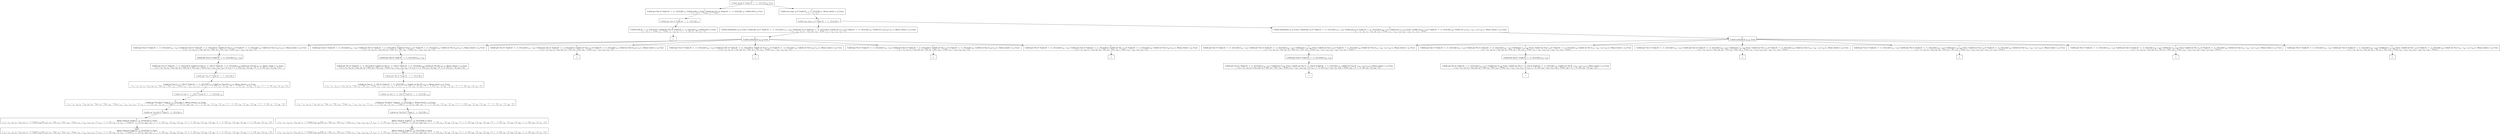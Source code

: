 digraph {
    graph [rankdir=TB
          ,bgcolor=transparent];
    node [shape=box
         ,fillcolor=white
         ,style=filled];
    0 [label=<O <BR/> Unfold check (C Triple [0 : 1 : 2 : [3] [] []]) v<SUB>0</SUB> Trueo>];
    1 [label=<C <BR/> Unfold get One (C Triple [0 : 1 : 2 : [3] [] []]) v<SUB>3</SUB>, Unfold isNil v<SUB>3</SUB> Trueo, Unfold get Two (C Triple [0 : 1 : 2 : [3] [] []]) v<SUB>4</SUB>, Unfold isNil v<SUB>4</SUB> Trueo <BR/>  [ v<SUB>0</SUB> &rarr; [], v<SUB>1</SUB> &rarr; Trueo, v<SUB>2</SUB> &rarr; Trueo ] >];
    2 [label=<C <BR/> Unfold one_step v<SUB>5</SUB> (C Triple [0 : 1 : 2 : [3] [] []]) v<SUB>7</SUB>, Memo check v<SUB>7</SUB> v<SUB>6</SUB> Trueo <BR/>  [ v<SUB>0</SUB> &rarr; v<SUB>5</SUB> : v<SUB>6</SUB> ] >];
    3 [label=<O <BR/> Unfold get One (C Triple [0 : 1 : 2 : [3] [] []]) v<SUB>3</SUB>>];
    4 [label=<C <BR/> Unfold isNil (0 : 1 : 2 : [3]) Trueo, Unfold get Two (C Triple [0 : 1 : 2 : [3] [] []]) v<SUB>4</SUB>, Unfold isNil v<SUB>4</SUB> Trueo <BR/>  [ v<SUB>0</SUB> &rarr; [], v<SUB>1</SUB> &rarr; Trueo, v<SUB>2</SUB> &rarr; Trueo, v<SUB>3</SUB> &rarr; v<SUB>8</SUB>, v<SUB>8</SUB> &rarr; 0 : 1 : 2 : [3], v<SUB>9</SUB> &rarr; [], v<SUB>10</SUB> &rarr; [] ] >];
    5 [label=<_|_>];
    6 [label=<O <BR/> Unfold one_step v<SUB>5</SUB> (C Triple [0 : 1 : 2 : [3] [] []]) v<SUB>7</SUB>>];
    7 [label=<C <BR/> Unfold notEqStick v<SUB>8</SUB> v<SUB>9</SUB> Trueo, Unfold get v<SUB>8</SUB> (C Triple [0 : 1 : 2 : [3] [] []]) (v<SUB>12</SUB> : v<SUB>13</SUB>), Unfold get v<SUB>9</SUB> (C Triple [0 : 1 : 2 : [3] [] []]) [], Unfold set v<SUB>8</SUB> v<SUB>13</SUB> (C Triple [0 : 1 : 2 : [3] [] []]) v<SUB>15</SUB>, Unfold set v<SUB>9</SUB> [v<SUB>12</SUB>] v<SUB>15</SUB> v<SUB>7</SUB>, Memo check v<SUB>7</SUB> v<SUB>6</SUB> Trueo <BR/>  [ v<SUB>0</SUB> &rarr; v<SUB>5</SUB> : v<SUB>6</SUB>, v<SUB>5</SUB> &rarr; (v<SUB>8</SUB>, v<SUB>9</SUB>), v<SUB>10</SUB> &rarr; Trueo, v<SUB>11</SUB> &rarr; v<SUB>12</SUB> : v<SUB>13</SUB>, v<SUB>14</SUB> &rarr; [] ] >];
    8 [label=<C <BR/> Unfold notEqStick v<SUB>8</SUB> v<SUB>9</SUB> Trueo, Unfold get v<SUB>8</SUB> (C Triple [0 : 1 : 2 : [3] [] []]) (v<SUB>12</SUB> : v<SUB>13</SUB>), Unfold get v<SUB>9</SUB> (C Triple [0 : 1 : 2 : [3] [] []]) (v<SUB>16</SUB> : v<SUB>17</SUB>), Unfold less v<SUB>12</SUB> v<SUB>16</SUB> Trueo, Unfold set v<SUB>8</SUB> v<SUB>13</SUB> (C Triple [0 : 1 : 2 : [3] [] []]) v<SUB>19</SUB>, Unfold set v<SUB>9</SUB> (v<SUB>12</SUB> : v<SUB>16</SUB> : v<SUB>17</SUB>) v<SUB>19</SUB> v<SUB>7</SUB>, Memo check v<SUB>7</SUB> v<SUB>6</SUB> Trueo <BR/>  [ v<SUB>0</SUB> &rarr; v<SUB>5</SUB> : v<SUB>6</SUB>, v<SUB>5</SUB> &rarr; (v<SUB>8</SUB>, v<SUB>9</SUB>), v<SUB>10</SUB> &rarr; Trueo, v<SUB>11</SUB> &rarr; v<SUB>12</SUB> : v<SUB>13</SUB>, v<SUB>14</SUB> &rarr; v<SUB>16</SUB> : v<SUB>17</SUB>, v<SUB>18</SUB> &rarr; Trueo ] >];
    9 [label=<O <BR/> Unfold notEqStick v<SUB>8</SUB> v<SUB>9</SUB> Trueo>];
    10 [label=<C <BR/> Unfold get One (C Triple [0 : 1 : 2 : [3] [] []]) (v<SUB>12</SUB> : v<SUB>13</SUB>), Unfold get Two (C Triple [0 : 1 : 2 : [3] [] []]) [], Unfold set One v<SUB>13</SUB> (C Triple [0 : 1 : 2 : [3] [] []]) v<SUB>15</SUB>, Unfold set Two [v<SUB>12</SUB>] v<SUB>15</SUB> v<SUB>7</SUB>, Memo check v<SUB>7</SUB> v<SUB>6</SUB> Trueo <BR/>  [ v<SUB>0</SUB> &rarr; v<SUB>5</SUB> : v<SUB>6</SUB>, v<SUB>5</SUB> &rarr; (v<SUB>8</SUB>, v<SUB>9</SUB>), v<SUB>8</SUB> &rarr; One, v<SUB>9</SUB> &rarr; Two, v<SUB>10</SUB> &rarr; Trueo, v<SUB>11</SUB> &rarr; v<SUB>12</SUB> : v<SUB>13</SUB>, v<SUB>14</SUB> &rarr; [] ] >];
    11 [label=<C <BR/> Unfold get One (C Triple [0 : 1 : 2 : [3] [] []]) (v<SUB>12</SUB> : v<SUB>13</SUB>), Unfold get Thr (C Triple [0 : 1 : 2 : [3] [] []]) [], Unfold set One v<SUB>13</SUB> (C Triple [0 : 1 : 2 : [3] [] []]) v<SUB>15</SUB>, Unfold set Thr [v<SUB>12</SUB>] v<SUB>15</SUB> v<SUB>7</SUB>, Memo check v<SUB>7</SUB> v<SUB>6</SUB> Trueo <BR/>  [ v<SUB>0</SUB> &rarr; v<SUB>5</SUB> : v<SUB>6</SUB>, v<SUB>5</SUB> &rarr; (v<SUB>8</SUB>, v<SUB>9</SUB>), v<SUB>8</SUB> &rarr; One, v<SUB>9</SUB> &rarr; Thr, v<SUB>10</SUB> &rarr; Trueo, v<SUB>11</SUB> &rarr; v<SUB>12</SUB> : v<SUB>13</SUB>, v<SUB>14</SUB> &rarr; [] ] >];
    12 [label=<C <BR/> Unfold get Two (C Triple [0 : 1 : 2 : [3] [] []]) (v<SUB>12</SUB> : v<SUB>13</SUB>), Unfold get One (C Triple [0 : 1 : 2 : [3] [] []]) [], Unfold set Two v<SUB>13</SUB> (C Triple [0 : 1 : 2 : [3] [] []]) v<SUB>15</SUB>, Unfold set One [v<SUB>12</SUB>] v<SUB>15</SUB> v<SUB>7</SUB>, Memo check v<SUB>7</SUB> v<SUB>6</SUB> Trueo <BR/>  [ v<SUB>0</SUB> &rarr; v<SUB>5</SUB> : v<SUB>6</SUB>, v<SUB>5</SUB> &rarr; (v<SUB>8</SUB>, v<SUB>9</SUB>), v<SUB>8</SUB> &rarr; Two, v<SUB>9</SUB> &rarr; One, v<SUB>10</SUB> &rarr; Trueo, v<SUB>11</SUB> &rarr; v<SUB>12</SUB> : v<SUB>13</SUB>, v<SUB>14</SUB> &rarr; [] ] >];
    13 [label=<C <BR/> Unfold get Two (C Triple [0 : 1 : 2 : [3] [] []]) (v<SUB>12</SUB> : v<SUB>13</SUB>), Unfold get Thr (C Triple [0 : 1 : 2 : [3] [] []]) [], Unfold set Two v<SUB>13</SUB> (C Triple [0 : 1 : 2 : [3] [] []]) v<SUB>15</SUB>, Unfold set Thr [v<SUB>12</SUB>] v<SUB>15</SUB> v<SUB>7</SUB>, Memo check v<SUB>7</SUB> v<SUB>6</SUB> Trueo <BR/>  [ v<SUB>0</SUB> &rarr; v<SUB>5</SUB> : v<SUB>6</SUB>, v<SUB>5</SUB> &rarr; (v<SUB>8</SUB>, v<SUB>9</SUB>), v<SUB>8</SUB> &rarr; Two, v<SUB>9</SUB> &rarr; Thr, v<SUB>10</SUB> &rarr; Trueo, v<SUB>11</SUB> &rarr; v<SUB>12</SUB> : v<SUB>13</SUB>, v<SUB>14</SUB> &rarr; [] ] >];
    14 [label=<C <BR/> Unfold get Thr (C Triple [0 : 1 : 2 : [3] [] []]) (v<SUB>12</SUB> : v<SUB>13</SUB>), Unfold get One (C Triple [0 : 1 : 2 : [3] [] []]) [], Unfold set Thr v<SUB>13</SUB> (C Triple [0 : 1 : 2 : [3] [] []]) v<SUB>15</SUB>, Unfold set One [v<SUB>12</SUB>] v<SUB>15</SUB> v<SUB>7</SUB>, Memo check v<SUB>7</SUB> v<SUB>6</SUB> Trueo <BR/>  [ v<SUB>0</SUB> &rarr; v<SUB>5</SUB> : v<SUB>6</SUB>, v<SUB>5</SUB> &rarr; (v<SUB>8</SUB>, v<SUB>9</SUB>), v<SUB>8</SUB> &rarr; Thr, v<SUB>9</SUB> &rarr; One, v<SUB>10</SUB> &rarr; Trueo, v<SUB>11</SUB> &rarr; v<SUB>12</SUB> : v<SUB>13</SUB>, v<SUB>14</SUB> &rarr; [] ] >];
    15 [label=<C <BR/> Unfold get Thr (C Triple [0 : 1 : 2 : [3] [] []]) (v<SUB>12</SUB> : v<SUB>13</SUB>), Unfold get Two (C Triple [0 : 1 : 2 : [3] [] []]) [], Unfold set Thr v<SUB>13</SUB> (C Triple [0 : 1 : 2 : [3] [] []]) v<SUB>15</SUB>, Unfold set Two [v<SUB>12</SUB>] v<SUB>15</SUB> v<SUB>7</SUB>, Memo check v<SUB>7</SUB> v<SUB>6</SUB> Trueo <BR/>  [ v<SUB>0</SUB> &rarr; v<SUB>5</SUB> : v<SUB>6</SUB>, v<SUB>5</SUB> &rarr; (v<SUB>8</SUB>, v<SUB>9</SUB>), v<SUB>8</SUB> &rarr; Thr, v<SUB>9</SUB> &rarr; Two, v<SUB>10</SUB> &rarr; Trueo, v<SUB>11</SUB> &rarr; v<SUB>12</SUB> : v<SUB>13</SUB>, v<SUB>14</SUB> &rarr; [] ] >];
    16 [label=<O <BR/> Unfold get One (C Triple [0 : 1 : 2 : [3] [] []]) (v<SUB>12</SUB> : v<SUB>13</SUB>)>];
    17 [label=<C <BR/> Unfold get Two (C Triple [0 : 1 : 2 : [3] [] []]) [], Unfold set One (1 : 2 : [3]) (C Triple [0 : 1 : 2 : [3] [] []]) v<SUB>15</SUB>, Unfold set Two [0] v<SUB>15</SUB> v<SUB>7</SUB>, Memo check v<SUB>7</SUB> v<SUB>6</SUB> Trueo <BR/>  [ v<SUB>0</SUB> &rarr; v<SUB>5</SUB> : v<SUB>6</SUB>, v<SUB>5</SUB> &rarr; (v<SUB>8</SUB>, v<SUB>9</SUB>), v<SUB>8</SUB> &rarr; One, v<SUB>9</SUB> &rarr; Two, v<SUB>10</SUB> &rarr; Trueo, v<SUB>11</SUB> &rarr; v<SUB>12</SUB> : v<SUB>13</SUB>, v<SUB>12</SUB> &rarr; 0, v<SUB>13</SUB> &rarr; 1 : 2 : [3], v<SUB>14</SUB> &rarr; [], v<SUB>20</SUB> &rarr; 0 : 1 : 2 : [3], v<SUB>21</SUB> &rarr; [], v<SUB>22</SUB> &rarr; [] ] >];
    18 [label=<O <BR/> Unfold get Two (C Triple [0 : 1 : 2 : [3] [] []]) []>];
    19 [label=<C <BR/> Unfold set One (1 : 2 : [3]) (C Triple [0 : 1 : 2 : [3] [] []]) v<SUB>15</SUB>, Unfold set Two [0] v<SUB>15</SUB> v<SUB>7</SUB>, Memo check v<SUB>7</SUB> v<SUB>6</SUB> Trueo <BR/>  [ v<SUB>0</SUB> &rarr; v<SUB>5</SUB> : v<SUB>6</SUB>, v<SUB>5</SUB> &rarr; (v<SUB>8</SUB>, v<SUB>9</SUB>), v<SUB>8</SUB> &rarr; One, v<SUB>9</SUB> &rarr; Two, v<SUB>10</SUB> &rarr; Trueo, v<SUB>11</SUB> &rarr; v<SUB>12</SUB> : v<SUB>13</SUB>, v<SUB>12</SUB> &rarr; 0, v<SUB>13</SUB> &rarr; 1 : 2 : [3], v<SUB>14</SUB> &rarr; [], v<SUB>20</SUB> &rarr; 0 : 1 : 2 : [3], v<SUB>21</SUB> &rarr; [], v<SUB>22</SUB> &rarr; [], v<SUB>23</SUB> &rarr; 0 : 1 : 2 : [3], v<SUB>24</SUB> &rarr; [], v<SUB>25</SUB> &rarr; [] ] >];
    20 [label=<O <BR/> Unfold set One (1 : 2 : [3]) (C Triple [0 : 1 : 2 : [3] [] []]) v<SUB>15</SUB>>];
    21 [label=<C <BR/> Unfold set Two [0] (C Triple [1 : 2 : [3] [] []]) v<SUB>7</SUB>, Memo check v<SUB>7</SUB> v<SUB>6</SUB> Trueo <BR/>  [ v<SUB>0</SUB> &rarr; v<SUB>5</SUB> : v<SUB>6</SUB>, v<SUB>5</SUB> &rarr; (v<SUB>8</SUB>, v<SUB>9</SUB>), v<SUB>8</SUB> &rarr; One, v<SUB>9</SUB> &rarr; Two, v<SUB>10</SUB> &rarr; Trueo, v<SUB>11</SUB> &rarr; v<SUB>12</SUB> : v<SUB>13</SUB>, v<SUB>12</SUB> &rarr; 0, v<SUB>13</SUB> &rarr; 1 : 2 : [3], v<SUB>14</SUB> &rarr; [], v<SUB>15</SUB> &rarr; C Triple [1 : 2 : [3] v<SUB>27</SUB> v<SUB>28</SUB>], v<SUB>20</SUB> &rarr; 0 : 1 : 2 : [3], v<SUB>21</SUB> &rarr; [], v<SUB>22</SUB> &rarr; [], v<SUB>23</SUB> &rarr; 0 : 1 : 2 : [3], v<SUB>24</SUB> &rarr; [], v<SUB>25</SUB> &rarr; [], v<SUB>26</SUB> &rarr; 0 : 1 : 2 : [3], v<SUB>27</SUB> &rarr; [], v<SUB>28</SUB> &rarr; [] ] >];
    22 [label=<O <BR/> Unfold set Two [0] (C Triple [1 : 2 : [3] [] []]) v<SUB>7</SUB>>];
    23 [label=<C <BR/> Memo check (C Triple [1 : 2 : [3] [0] []]) v<SUB>6</SUB> Trueo <BR/>  [ v<SUB>0</SUB> &rarr; v<SUB>5</SUB> : v<SUB>6</SUB>, v<SUB>5</SUB> &rarr; (v<SUB>8</SUB>, v<SUB>9</SUB>), v<SUB>7</SUB> &rarr; C Triple [v<SUB>29</SUB> [0] v<SUB>31</SUB>], v<SUB>8</SUB> &rarr; One, v<SUB>9</SUB> &rarr; Two, v<SUB>10</SUB> &rarr; Trueo, v<SUB>11</SUB> &rarr; v<SUB>12</SUB> : v<SUB>13</SUB>, v<SUB>12</SUB> &rarr; 0, v<SUB>13</SUB> &rarr; 1 : 2 : [3], v<SUB>14</SUB> &rarr; [], v<SUB>15</SUB> &rarr; C Triple [1 : 2 : [3] v<SUB>27</SUB> v<SUB>28</SUB>], v<SUB>20</SUB> &rarr; 0 : 1 : 2 : [3], v<SUB>21</SUB> &rarr; [], v<SUB>22</SUB> &rarr; [], v<SUB>23</SUB> &rarr; 0 : 1 : 2 : [3], v<SUB>24</SUB> &rarr; [], v<SUB>25</SUB> &rarr; [], v<SUB>26</SUB> &rarr; 0 : 1 : 2 : [3], v<SUB>27</SUB> &rarr; [], v<SUB>28</SUB> &rarr; [], v<SUB>29</SUB> &rarr; 1 : 2 : [3], v<SUB>30</SUB> &rarr; [], v<SUB>31</SUB> &rarr; [] ] >];
    24 [label=<Leaf <BR/> Memo check (C Triple [1 : 2 : [3] [0] []]) v<SUB>6</SUB> Trueo <BR/>  [ v<SUB>0</SUB> &rarr; v<SUB>5</SUB> : v<SUB>6</SUB>, v<SUB>5</SUB> &rarr; (v<SUB>8</SUB>, v<SUB>9</SUB>), v<SUB>7</SUB> &rarr; C Triple [v<SUB>29</SUB> [0] v<SUB>31</SUB>], v<SUB>8</SUB> &rarr; One, v<SUB>9</SUB> &rarr; Two, v<SUB>10</SUB> &rarr; Trueo, v<SUB>11</SUB> &rarr; v<SUB>12</SUB> : v<SUB>13</SUB>, v<SUB>12</SUB> &rarr; 0, v<SUB>13</SUB> &rarr; 1 : 2 : [3], v<SUB>14</SUB> &rarr; [], v<SUB>15</SUB> &rarr; C Triple [1 : 2 : [3] v<SUB>27</SUB> v<SUB>28</SUB>], v<SUB>20</SUB> &rarr; 0 : 1 : 2 : [3], v<SUB>21</SUB> &rarr; [], v<SUB>22</SUB> &rarr; [], v<SUB>23</SUB> &rarr; 0 : 1 : 2 : [3], v<SUB>24</SUB> &rarr; [], v<SUB>25</SUB> &rarr; [], v<SUB>26</SUB> &rarr; 0 : 1 : 2 : [3], v<SUB>27</SUB> &rarr; [], v<SUB>28</SUB> &rarr; [], v<SUB>29</SUB> &rarr; 1 : 2 : [3], v<SUB>30</SUB> &rarr; [], v<SUB>31</SUB> &rarr; [] ] >];
    25 [label=<O <BR/> Unfold get One (C Triple [0 : 1 : 2 : [3] [] []]) (v<SUB>12</SUB> : v<SUB>13</SUB>)>];
    26 [label=<C <BR/> Unfold get Thr (C Triple [0 : 1 : 2 : [3] [] []]) [], Unfold set One (1 : 2 : [3]) (C Triple [0 : 1 : 2 : [3] [] []]) v<SUB>15</SUB>, Unfold set Thr [0] v<SUB>15</SUB> v<SUB>7</SUB>, Memo check v<SUB>7</SUB> v<SUB>6</SUB> Trueo <BR/>  [ v<SUB>0</SUB> &rarr; v<SUB>5</SUB> : v<SUB>6</SUB>, v<SUB>5</SUB> &rarr; (v<SUB>8</SUB>, v<SUB>9</SUB>), v<SUB>8</SUB> &rarr; One, v<SUB>9</SUB> &rarr; Thr, v<SUB>10</SUB> &rarr; Trueo, v<SUB>11</SUB> &rarr; v<SUB>12</SUB> : v<SUB>13</SUB>, v<SUB>12</SUB> &rarr; 0, v<SUB>13</SUB> &rarr; 1 : 2 : [3], v<SUB>14</SUB> &rarr; [], v<SUB>20</SUB> &rarr; 0 : 1 : 2 : [3], v<SUB>21</SUB> &rarr; [], v<SUB>22</SUB> &rarr; [] ] >];
    27 [label=<O <BR/> Unfold get Thr (C Triple [0 : 1 : 2 : [3] [] []]) []>];
    28 [label=<C <BR/> Unfold set One (1 : 2 : [3]) (C Triple [0 : 1 : 2 : [3] [] []]) v<SUB>15</SUB>, Unfold set Thr [0] v<SUB>15</SUB> v<SUB>7</SUB>, Memo check v<SUB>7</SUB> v<SUB>6</SUB> Trueo <BR/>  [ v<SUB>0</SUB> &rarr; v<SUB>5</SUB> : v<SUB>6</SUB>, v<SUB>5</SUB> &rarr; (v<SUB>8</SUB>, v<SUB>9</SUB>), v<SUB>8</SUB> &rarr; One, v<SUB>9</SUB> &rarr; Thr, v<SUB>10</SUB> &rarr; Trueo, v<SUB>11</SUB> &rarr; v<SUB>12</SUB> : v<SUB>13</SUB>, v<SUB>12</SUB> &rarr; 0, v<SUB>13</SUB> &rarr; 1 : 2 : [3], v<SUB>14</SUB> &rarr; [], v<SUB>20</SUB> &rarr; 0 : 1 : 2 : [3], v<SUB>21</SUB> &rarr; [], v<SUB>22</SUB> &rarr; [], v<SUB>23</SUB> &rarr; 0 : 1 : 2 : [3], v<SUB>24</SUB> &rarr; [], v<SUB>25</SUB> &rarr; [] ] >];
    29 [label=<O <BR/> Unfold set One (1 : 2 : [3]) (C Triple [0 : 1 : 2 : [3] [] []]) v<SUB>15</SUB>>];
    30 [label=<C <BR/> Unfold set Thr [0] (C Triple [1 : 2 : [3] [] []]) v<SUB>7</SUB>, Memo check v<SUB>7</SUB> v<SUB>6</SUB> Trueo <BR/>  [ v<SUB>0</SUB> &rarr; v<SUB>5</SUB> : v<SUB>6</SUB>, v<SUB>5</SUB> &rarr; (v<SUB>8</SUB>, v<SUB>9</SUB>), v<SUB>8</SUB> &rarr; One, v<SUB>9</SUB> &rarr; Thr, v<SUB>10</SUB> &rarr; Trueo, v<SUB>11</SUB> &rarr; v<SUB>12</SUB> : v<SUB>13</SUB>, v<SUB>12</SUB> &rarr; 0, v<SUB>13</SUB> &rarr; 1 : 2 : [3], v<SUB>14</SUB> &rarr; [], v<SUB>15</SUB> &rarr; C Triple [1 : 2 : [3] v<SUB>27</SUB> v<SUB>28</SUB>], v<SUB>20</SUB> &rarr; 0 : 1 : 2 : [3], v<SUB>21</SUB> &rarr; [], v<SUB>22</SUB> &rarr; [], v<SUB>23</SUB> &rarr; 0 : 1 : 2 : [3], v<SUB>24</SUB> &rarr; [], v<SUB>25</SUB> &rarr; [], v<SUB>26</SUB> &rarr; 0 : 1 : 2 : [3], v<SUB>27</SUB> &rarr; [], v<SUB>28</SUB> &rarr; [] ] >];
    31 [label=<O <BR/> Unfold set Thr [0] (C Triple [1 : 2 : [3] [] []]) v<SUB>7</SUB>>];
    32 [label=<C <BR/> Memo check (C Triple [1 : 2 : [3] [] [0]]) v<SUB>6</SUB> Trueo <BR/>  [ v<SUB>0</SUB> &rarr; v<SUB>5</SUB> : v<SUB>6</SUB>, v<SUB>5</SUB> &rarr; (v<SUB>8</SUB>, v<SUB>9</SUB>), v<SUB>7</SUB> &rarr; C Triple [v<SUB>29</SUB> v<SUB>30</SUB> [0]], v<SUB>8</SUB> &rarr; One, v<SUB>9</SUB> &rarr; Thr, v<SUB>10</SUB> &rarr; Trueo, v<SUB>11</SUB> &rarr; v<SUB>12</SUB> : v<SUB>13</SUB>, v<SUB>12</SUB> &rarr; 0, v<SUB>13</SUB> &rarr; 1 : 2 : [3], v<SUB>14</SUB> &rarr; [], v<SUB>15</SUB> &rarr; C Triple [1 : 2 : [3] v<SUB>27</SUB> v<SUB>28</SUB>], v<SUB>20</SUB> &rarr; 0 : 1 : 2 : [3], v<SUB>21</SUB> &rarr; [], v<SUB>22</SUB> &rarr; [], v<SUB>23</SUB> &rarr; 0 : 1 : 2 : [3], v<SUB>24</SUB> &rarr; [], v<SUB>25</SUB> &rarr; [], v<SUB>26</SUB> &rarr; 0 : 1 : 2 : [3], v<SUB>27</SUB> &rarr; [], v<SUB>28</SUB> &rarr; [], v<SUB>29</SUB> &rarr; 1 : 2 : [3], v<SUB>30</SUB> &rarr; [], v<SUB>31</SUB> &rarr; [] ] >];
    33 [label=<Leaf <BR/> Memo check (C Triple [1 : 2 : [3] [] [0]]) v<SUB>6</SUB> Trueo <BR/>  [ v<SUB>0</SUB> &rarr; v<SUB>5</SUB> : v<SUB>6</SUB>, v<SUB>5</SUB> &rarr; (v<SUB>8</SUB>, v<SUB>9</SUB>), v<SUB>7</SUB> &rarr; C Triple [v<SUB>29</SUB> v<SUB>30</SUB> [0]], v<SUB>8</SUB> &rarr; One, v<SUB>9</SUB> &rarr; Thr, v<SUB>10</SUB> &rarr; Trueo, v<SUB>11</SUB> &rarr; v<SUB>12</SUB> : v<SUB>13</SUB>, v<SUB>12</SUB> &rarr; 0, v<SUB>13</SUB> &rarr; 1 : 2 : [3], v<SUB>14</SUB> &rarr; [], v<SUB>15</SUB> &rarr; C Triple [1 : 2 : [3] v<SUB>27</SUB> v<SUB>28</SUB>], v<SUB>20</SUB> &rarr; 0 : 1 : 2 : [3], v<SUB>21</SUB> &rarr; [], v<SUB>22</SUB> &rarr; [], v<SUB>23</SUB> &rarr; 0 : 1 : 2 : [3], v<SUB>24</SUB> &rarr; [], v<SUB>25</SUB> &rarr; [], v<SUB>26</SUB> &rarr; 0 : 1 : 2 : [3], v<SUB>27</SUB> &rarr; [], v<SUB>28</SUB> &rarr; [], v<SUB>29</SUB> &rarr; 1 : 2 : [3], v<SUB>30</SUB> &rarr; [], v<SUB>31</SUB> &rarr; [] ] >];
    34 [label=<_|_>];
    35 [label=<_|_>];
    36 [label=<_|_>];
    37 [label=<_|_>];
    38 [label=<O <BR/> Unfold notEqStick v<SUB>8</SUB> v<SUB>9</SUB> Trueo>];
    39 [label=<C <BR/> Unfold get One (C Triple [0 : 1 : 2 : [3] [] []]) (v<SUB>12</SUB> : v<SUB>13</SUB>), Unfold get Two (C Triple [0 : 1 : 2 : [3] [] []]) (v<SUB>16</SUB> : v<SUB>17</SUB>), Unfold less v<SUB>12</SUB> v<SUB>16</SUB> Trueo, Unfold set One v<SUB>13</SUB> (C Triple [0 : 1 : 2 : [3] [] []]) v<SUB>19</SUB>, Unfold set Two (v<SUB>12</SUB> : v<SUB>16</SUB> : v<SUB>17</SUB>) v<SUB>19</SUB> v<SUB>7</SUB>, Memo check v<SUB>7</SUB> v<SUB>6</SUB> Trueo <BR/>  [ v<SUB>0</SUB> &rarr; v<SUB>5</SUB> : v<SUB>6</SUB>, v<SUB>5</SUB> &rarr; (v<SUB>8</SUB>, v<SUB>9</SUB>), v<SUB>8</SUB> &rarr; One, v<SUB>9</SUB> &rarr; Two, v<SUB>10</SUB> &rarr; Trueo, v<SUB>11</SUB> &rarr; v<SUB>12</SUB> : v<SUB>13</SUB>, v<SUB>14</SUB> &rarr; v<SUB>16</SUB> : v<SUB>17</SUB>, v<SUB>18</SUB> &rarr; Trueo ] >];
    40 [label=<C <BR/> Unfold get One (C Triple [0 : 1 : 2 : [3] [] []]) (v<SUB>12</SUB> : v<SUB>13</SUB>), Unfold get Thr (C Triple [0 : 1 : 2 : [3] [] []]) (v<SUB>16</SUB> : v<SUB>17</SUB>), Unfold less v<SUB>12</SUB> v<SUB>16</SUB> Trueo, Unfold set One v<SUB>13</SUB> (C Triple [0 : 1 : 2 : [3] [] []]) v<SUB>19</SUB>, Unfold set Thr (v<SUB>12</SUB> : v<SUB>16</SUB> : v<SUB>17</SUB>) v<SUB>19</SUB> v<SUB>7</SUB>, Memo check v<SUB>7</SUB> v<SUB>6</SUB> Trueo <BR/>  [ v<SUB>0</SUB> &rarr; v<SUB>5</SUB> : v<SUB>6</SUB>, v<SUB>5</SUB> &rarr; (v<SUB>8</SUB>, v<SUB>9</SUB>), v<SUB>8</SUB> &rarr; One, v<SUB>9</SUB> &rarr; Thr, v<SUB>10</SUB> &rarr; Trueo, v<SUB>11</SUB> &rarr; v<SUB>12</SUB> : v<SUB>13</SUB>, v<SUB>14</SUB> &rarr; v<SUB>16</SUB> : v<SUB>17</SUB>, v<SUB>18</SUB> &rarr; Trueo ] >];
    41 [label=<C <BR/> Unfold get Two (C Triple [0 : 1 : 2 : [3] [] []]) (v<SUB>12</SUB> : v<SUB>13</SUB>), Unfold get One (C Triple [0 : 1 : 2 : [3] [] []]) (v<SUB>16</SUB> : v<SUB>17</SUB>), Unfold less v<SUB>12</SUB> v<SUB>16</SUB> Trueo, Unfold set Two v<SUB>13</SUB> (C Triple [0 : 1 : 2 : [3] [] []]) v<SUB>19</SUB>, Unfold set One (v<SUB>12</SUB> : v<SUB>16</SUB> : v<SUB>17</SUB>) v<SUB>19</SUB> v<SUB>7</SUB>, Memo check v<SUB>7</SUB> v<SUB>6</SUB> Trueo <BR/>  [ v<SUB>0</SUB> &rarr; v<SUB>5</SUB> : v<SUB>6</SUB>, v<SUB>5</SUB> &rarr; (v<SUB>8</SUB>, v<SUB>9</SUB>), v<SUB>8</SUB> &rarr; Two, v<SUB>9</SUB> &rarr; One, v<SUB>10</SUB> &rarr; Trueo, v<SUB>11</SUB> &rarr; v<SUB>12</SUB> : v<SUB>13</SUB>, v<SUB>14</SUB> &rarr; v<SUB>16</SUB> : v<SUB>17</SUB>, v<SUB>18</SUB> &rarr; Trueo ] >];
    42 [label=<C <BR/> Unfold get Two (C Triple [0 : 1 : 2 : [3] [] []]) (v<SUB>12</SUB> : v<SUB>13</SUB>), Unfold get Thr (C Triple [0 : 1 : 2 : [3] [] []]) (v<SUB>16</SUB> : v<SUB>17</SUB>), Unfold less v<SUB>12</SUB> v<SUB>16</SUB> Trueo, Unfold set Two v<SUB>13</SUB> (C Triple [0 : 1 : 2 : [3] [] []]) v<SUB>19</SUB>, Unfold set Thr (v<SUB>12</SUB> : v<SUB>16</SUB> : v<SUB>17</SUB>) v<SUB>19</SUB> v<SUB>7</SUB>, Memo check v<SUB>7</SUB> v<SUB>6</SUB> Trueo <BR/>  [ v<SUB>0</SUB> &rarr; v<SUB>5</SUB> : v<SUB>6</SUB>, v<SUB>5</SUB> &rarr; (v<SUB>8</SUB>, v<SUB>9</SUB>), v<SUB>8</SUB> &rarr; Two, v<SUB>9</SUB> &rarr; Thr, v<SUB>10</SUB> &rarr; Trueo, v<SUB>11</SUB> &rarr; v<SUB>12</SUB> : v<SUB>13</SUB>, v<SUB>14</SUB> &rarr; v<SUB>16</SUB> : v<SUB>17</SUB>, v<SUB>18</SUB> &rarr; Trueo ] >];
    43 [label=<C <BR/> Unfold get Thr (C Triple [0 : 1 : 2 : [3] [] []]) (v<SUB>12</SUB> : v<SUB>13</SUB>), Unfold get One (C Triple [0 : 1 : 2 : [3] [] []]) (v<SUB>16</SUB> : v<SUB>17</SUB>), Unfold less v<SUB>12</SUB> v<SUB>16</SUB> Trueo, Unfold set Thr v<SUB>13</SUB> (C Triple [0 : 1 : 2 : [3] [] []]) v<SUB>19</SUB>, Unfold set One (v<SUB>12</SUB> : v<SUB>16</SUB> : v<SUB>17</SUB>) v<SUB>19</SUB> v<SUB>7</SUB>, Memo check v<SUB>7</SUB> v<SUB>6</SUB> Trueo <BR/>  [ v<SUB>0</SUB> &rarr; v<SUB>5</SUB> : v<SUB>6</SUB>, v<SUB>5</SUB> &rarr; (v<SUB>8</SUB>, v<SUB>9</SUB>), v<SUB>8</SUB> &rarr; Thr, v<SUB>9</SUB> &rarr; One, v<SUB>10</SUB> &rarr; Trueo, v<SUB>11</SUB> &rarr; v<SUB>12</SUB> : v<SUB>13</SUB>, v<SUB>14</SUB> &rarr; v<SUB>16</SUB> : v<SUB>17</SUB>, v<SUB>18</SUB> &rarr; Trueo ] >];
    44 [label=<C <BR/> Unfold get Thr (C Triple [0 : 1 : 2 : [3] [] []]) (v<SUB>12</SUB> : v<SUB>13</SUB>), Unfold get Two (C Triple [0 : 1 : 2 : [3] [] []]) (v<SUB>16</SUB> : v<SUB>17</SUB>), Unfold less v<SUB>12</SUB> v<SUB>16</SUB> Trueo, Unfold set Thr v<SUB>13</SUB> (C Triple [0 : 1 : 2 : [3] [] []]) v<SUB>19</SUB>, Unfold set Two (v<SUB>12</SUB> : v<SUB>16</SUB> : v<SUB>17</SUB>) v<SUB>19</SUB> v<SUB>7</SUB>, Memo check v<SUB>7</SUB> v<SUB>6</SUB> Trueo <BR/>  [ v<SUB>0</SUB> &rarr; v<SUB>5</SUB> : v<SUB>6</SUB>, v<SUB>5</SUB> &rarr; (v<SUB>8</SUB>, v<SUB>9</SUB>), v<SUB>8</SUB> &rarr; Thr, v<SUB>9</SUB> &rarr; Two, v<SUB>10</SUB> &rarr; Trueo, v<SUB>11</SUB> &rarr; v<SUB>12</SUB> : v<SUB>13</SUB>, v<SUB>14</SUB> &rarr; v<SUB>16</SUB> : v<SUB>17</SUB>, v<SUB>18</SUB> &rarr; Trueo ] >];
    45 [label=<O <BR/> Unfold get One (C Triple [0 : 1 : 2 : [3] [] []]) (v<SUB>12</SUB> : v<SUB>13</SUB>)>];
    46 [label=<C <BR/> Unfold get Two (C Triple [0 : 1 : 2 : [3] [] []]) (v<SUB>16</SUB> : v<SUB>17</SUB>), Unfold less 0 v<SUB>16</SUB> Trueo, Unfold set One (1 : 2 : [3]) (C Triple [0 : 1 : 2 : [3] [] []]) v<SUB>19</SUB>, Unfold set Two (0 : v<SUB>16</SUB> : v<SUB>17</SUB>) v<SUB>19</SUB> v<SUB>7</SUB>, Memo check v<SUB>7</SUB> v<SUB>6</SUB> Trueo <BR/>  [ v<SUB>0</SUB> &rarr; v<SUB>5</SUB> : v<SUB>6</SUB>, v<SUB>5</SUB> &rarr; (v<SUB>8</SUB>, v<SUB>9</SUB>), v<SUB>8</SUB> &rarr; One, v<SUB>9</SUB> &rarr; Two, v<SUB>10</SUB> &rarr; Trueo, v<SUB>11</SUB> &rarr; v<SUB>12</SUB> : v<SUB>13</SUB>, v<SUB>12</SUB> &rarr; 0, v<SUB>13</SUB> &rarr; 1 : 2 : [3], v<SUB>14</SUB> &rarr; v<SUB>16</SUB> : v<SUB>17</SUB>, v<SUB>18</SUB> &rarr; Trueo, v<SUB>20</SUB> &rarr; 0 : 1 : 2 : [3], v<SUB>21</SUB> &rarr; [], v<SUB>22</SUB> &rarr; [] ] >];
    47 [label=<_|_>];
    48 [label=<O <BR/> Unfold get One (C Triple [0 : 1 : 2 : [3] [] []]) (v<SUB>12</SUB> : v<SUB>13</SUB>)>];
    49 [label=<C <BR/> Unfold get Thr (C Triple [0 : 1 : 2 : [3] [] []]) (v<SUB>16</SUB> : v<SUB>17</SUB>), Unfold less 0 v<SUB>16</SUB> Trueo, Unfold set One (1 : 2 : [3]) (C Triple [0 : 1 : 2 : [3] [] []]) v<SUB>19</SUB>, Unfold set Thr (0 : v<SUB>16</SUB> : v<SUB>17</SUB>) v<SUB>19</SUB> v<SUB>7</SUB>, Memo check v<SUB>7</SUB> v<SUB>6</SUB> Trueo <BR/>  [ v<SUB>0</SUB> &rarr; v<SUB>5</SUB> : v<SUB>6</SUB>, v<SUB>5</SUB> &rarr; (v<SUB>8</SUB>, v<SUB>9</SUB>), v<SUB>8</SUB> &rarr; One, v<SUB>9</SUB> &rarr; Thr, v<SUB>10</SUB> &rarr; Trueo, v<SUB>11</SUB> &rarr; v<SUB>12</SUB> : v<SUB>13</SUB>, v<SUB>12</SUB> &rarr; 0, v<SUB>13</SUB> &rarr; 1 : 2 : [3], v<SUB>14</SUB> &rarr; v<SUB>16</SUB> : v<SUB>17</SUB>, v<SUB>18</SUB> &rarr; Trueo, v<SUB>20</SUB> &rarr; 0 : 1 : 2 : [3], v<SUB>21</SUB> &rarr; [], v<SUB>22</SUB> &rarr; [] ] >];
    50 [label=<_|_>];
    51 [label=<_|_>];
    52 [label=<_|_>];
    53 [label=<_|_>];
    54 [label=<_|_>];
    0 -> 1 [label=""];
    0 -> 2 [label=""];
    1 -> 3 [label=""];
    2 -> 6 [label=""];
    3 -> 4 [label=""];
    4 -> 5 [label=""];
    6 -> 7 [label=""];
    6 -> 8 [label=""];
    7 -> 9 [label=""];
    8 -> 38 [label=""];
    9 -> 10 [label=""];
    9 -> 11 [label=""];
    9 -> 12 [label=""];
    9 -> 13 [label=""];
    9 -> 14 [label=""];
    9 -> 15 [label=""];
    10 -> 16 [label=""];
    11 -> 25 [label=""];
    12 -> 34 [label=""];
    13 -> 35 [label=""];
    14 -> 36 [label=""];
    15 -> 37 [label=""];
    16 -> 17 [label=""];
    17 -> 18 [label=""];
    18 -> 19 [label=""];
    19 -> 20 [label=""];
    20 -> 21 [label=""];
    21 -> 22 [label=""];
    22 -> 23 [label=""];
    23 -> 24 [label=""];
    25 -> 26 [label=""];
    26 -> 27 [label=""];
    27 -> 28 [label=""];
    28 -> 29 [label=""];
    29 -> 30 [label=""];
    30 -> 31 [label=""];
    31 -> 32 [label=""];
    32 -> 33 [label=""];
    38 -> 39 [label=""];
    38 -> 40 [label=""];
    38 -> 41 [label=""];
    38 -> 42 [label=""];
    38 -> 43 [label=""];
    38 -> 44 [label=""];
    39 -> 45 [label=""];
    40 -> 48 [label=""];
    41 -> 51 [label=""];
    42 -> 52 [label=""];
    43 -> 53 [label=""];
    44 -> 54 [label=""];
    45 -> 46 [label=""];
    46 -> 47 [label=""];
    48 -> 49 [label=""];
    49 -> 50 [label=""];
}